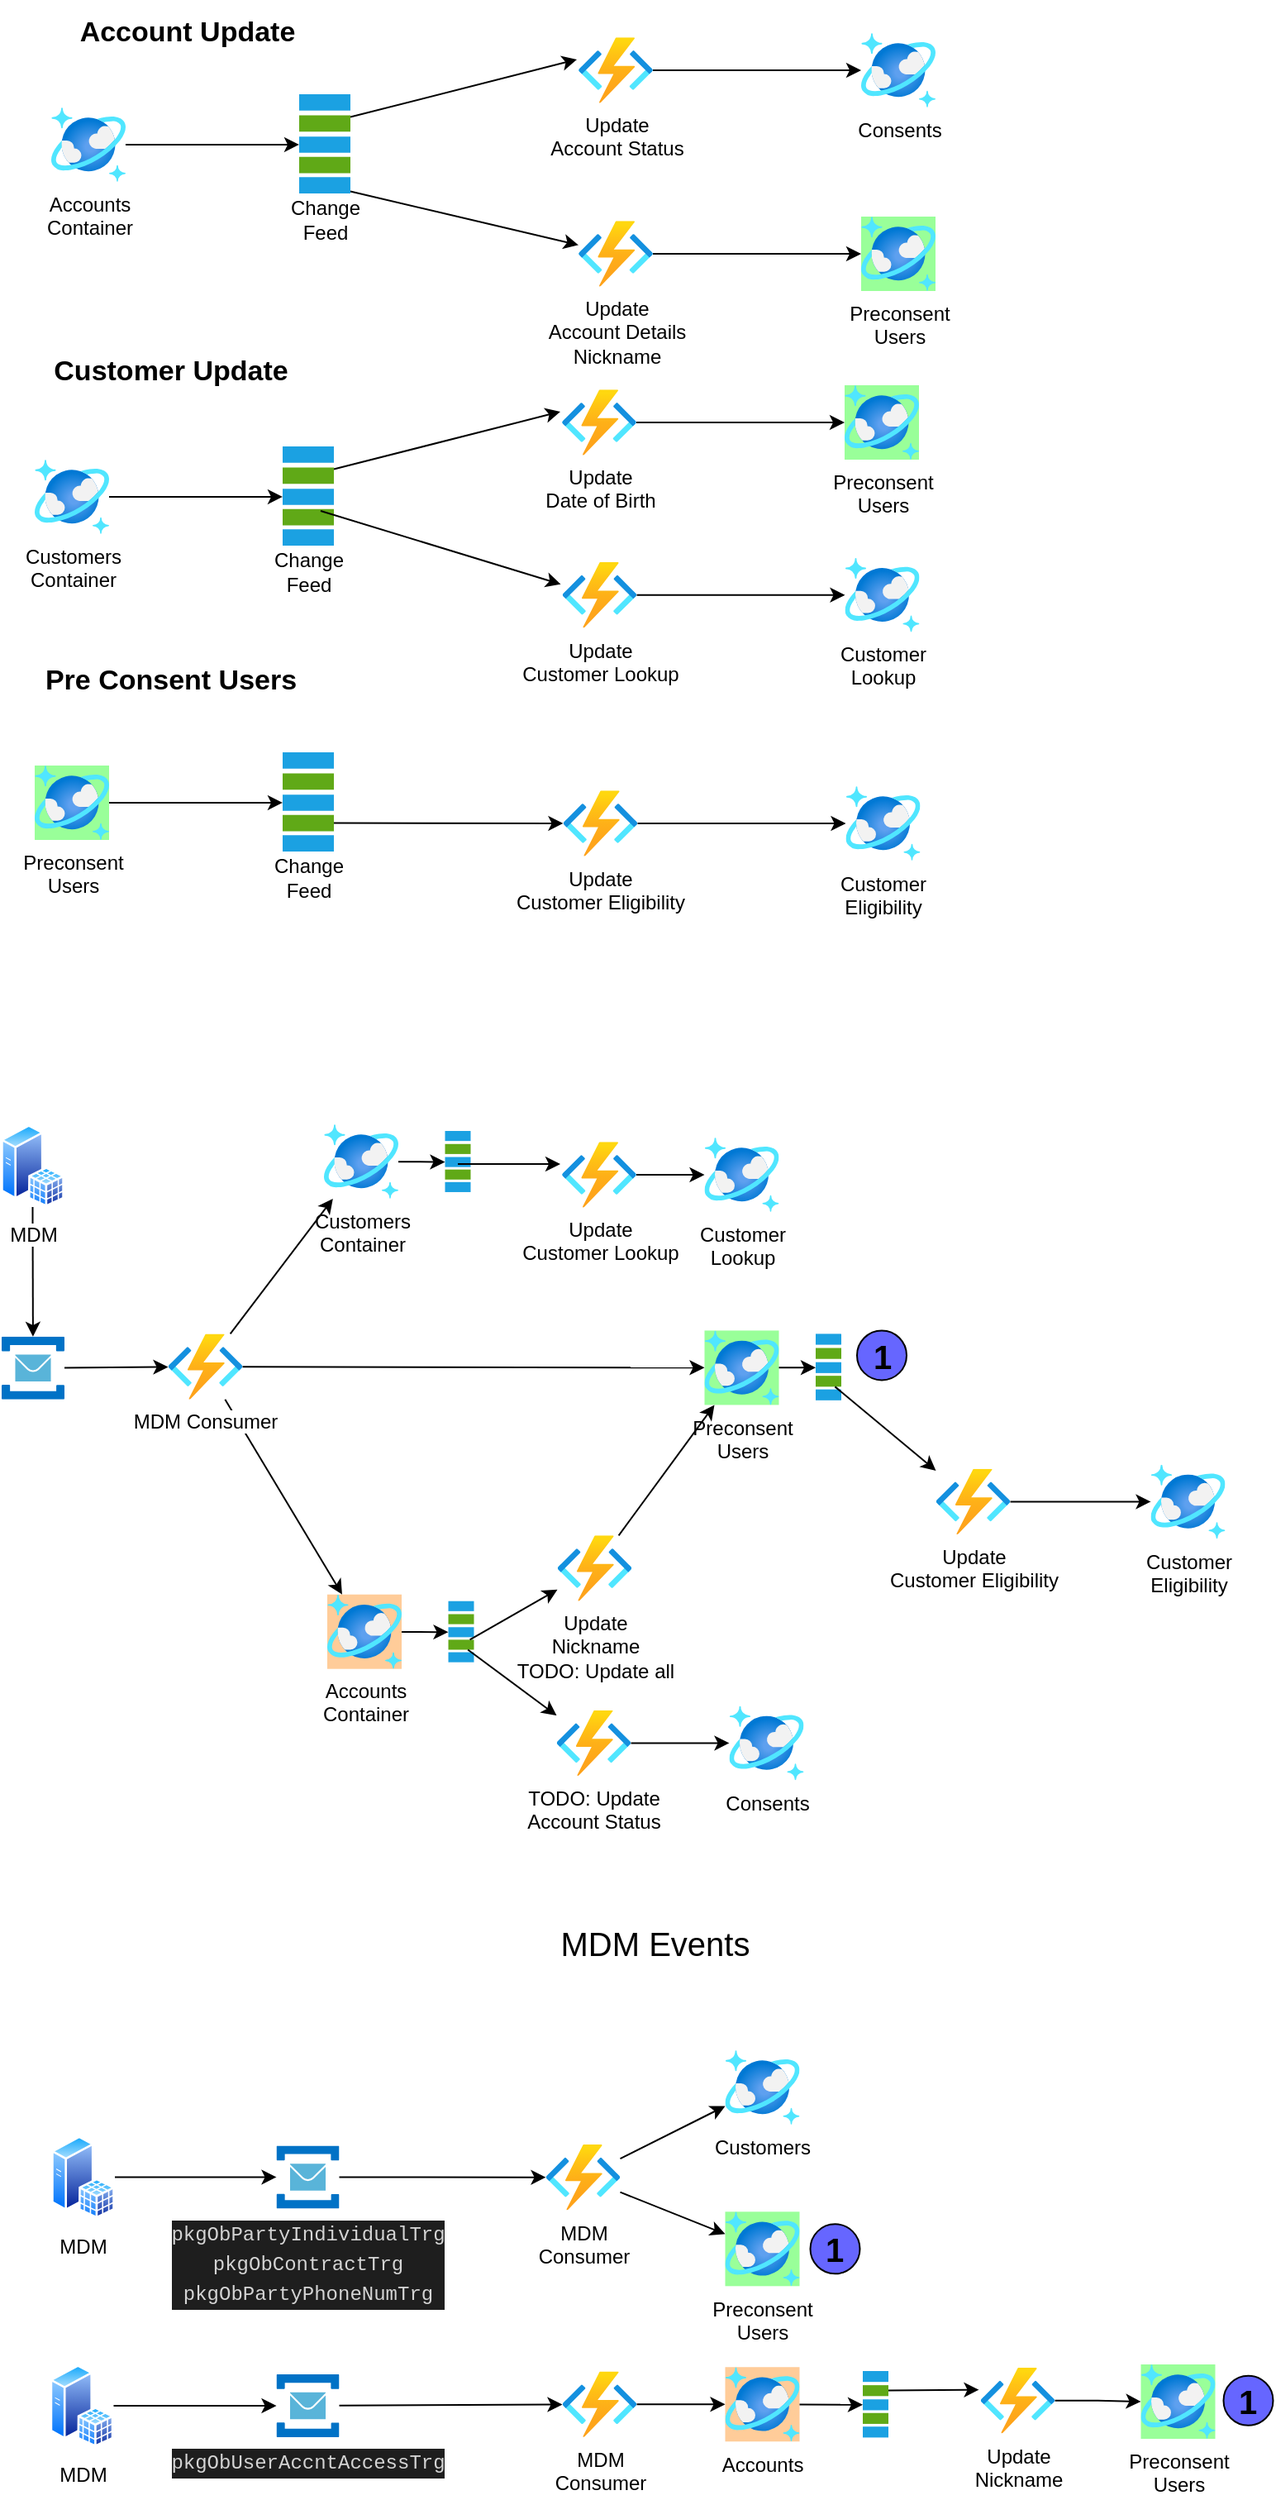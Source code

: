 <mxfile version="14.4.3" type="github">
  <diagram id="gjvZ4gOpl2NELNdTMGmE" name="Page-1">
    <mxGraphModel dx="1410" dy="718" grid="1" gridSize="10" guides="1" tooltips="1" connect="1" arrows="1" fold="1" page="1" pageScale="1" pageWidth="827" pageHeight="1169" math="0" shadow="0">
      <root>
        <mxCell id="0" />
        <mxCell id="1" parent="0" />
        <mxCell id="oMFMiWhIfmU4jBjoLOnd-48" style="edgeStyle=none;rounded=0;orthogonalLoop=1;jettySize=auto;html=1;" parent="1" source="oMFMiWhIfmU4jBjoLOnd-3" target="oMFMiWhIfmU4jBjoLOnd-28" edge="1">
          <mxGeometry relative="1" as="geometry" />
        </mxCell>
        <mxCell id="oMFMiWhIfmU4jBjoLOnd-3" value="Accounts&lt;br&gt;Container" style="aspect=fixed;html=1;points=[];align=center;image;fontSize=12;image=img/lib/azure2/databases/Azure_Cosmos_DB.svg;" parent="1" vertex="1">
          <mxGeometry x="50" y="104.99" width="45" height="45" as="geometry" />
        </mxCell>
        <mxCell id="oMFMiWhIfmU4jBjoLOnd-42" style="rounded=0;orthogonalLoop=1;jettySize=auto;html=1;" parent="1" source="oMFMiWhIfmU4jBjoLOnd-40" target="OoWtU8M--wBZisnhyXfO-1" edge="1">
          <mxGeometry relative="1" as="geometry" />
        </mxCell>
        <mxCell id="oMFMiWhIfmU4jBjoLOnd-40" value="Update&lt;br&gt;Account Details&lt;br&gt;Nickname" style="aspect=fixed;html=1;points=[];align=center;image;fontSize=12;image=img/lib/azure2/compute/Function_Apps.svg;" parent="1" vertex="1">
          <mxGeometry x="369" y="173.64" width="45" height="39.71" as="geometry" />
        </mxCell>
        <mxCell id="oMFMiWhIfmU4jBjoLOnd-41" style="rounded=0;orthogonalLoop=1;jettySize=auto;html=1;" parent="1" source="oMFMiWhIfmU4jBjoLOnd-29" target="oMFMiWhIfmU4jBjoLOnd-40" edge="1">
          <mxGeometry relative="1" as="geometry" />
        </mxCell>
        <mxCell id="OoWtU8M--wBZisnhyXfO-1" value="Preconsent&lt;br&gt;Users" style="aspect=fixed;html=1;points=[];align=center;image;fontSize=12;image=img/lib/azure2/databases/Azure_Cosmos_DB.svg;imageBackground=#99FF99;" parent="1" vertex="1">
          <mxGeometry x="540" y="171.0" width="45" height="45" as="geometry" />
        </mxCell>
        <mxCell id="OoWtU8M--wBZisnhyXfO-7" style="edgeStyle=orthogonalEdgeStyle;rounded=0;orthogonalLoop=1;jettySize=auto;html=1;" parent="1" source="OoWtU8M--wBZisnhyXfO-2" target="OoWtU8M--wBZisnhyXfO-3" edge="1">
          <mxGeometry relative="1" as="geometry" />
        </mxCell>
        <mxCell id="OoWtU8M--wBZisnhyXfO-2" value="Update&lt;br&gt;Account Status" style="aspect=fixed;html=1;points=[];align=center;image;fontSize=12;image=img/lib/azure2/compute/Function_Apps.svg;" parent="1" vertex="1">
          <mxGeometry x="369" y="62.63" width="45" height="39.71" as="geometry" />
        </mxCell>
        <mxCell id="OoWtU8M--wBZisnhyXfO-3" value="Consents" style="aspect=fixed;html=1;points=[];align=center;image;fontSize=12;image=img/lib/azure2/databases/Azure_Cosmos_DB.svg;" parent="1" vertex="1">
          <mxGeometry x="540" y="59.99" width="45" height="45" as="geometry" />
        </mxCell>
        <mxCell id="OoWtU8M--wBZisnhyXfO-6" style="rounded=0;orthogonalLoop=1;jettySize=auto;html=1;entryX=-0.022;entryY=0.336;entryDx=0;entryDy=0;entryPerimeter=0;" parent="1" source="oMFMiWhIfmU4jBjoLOnd-31" target="OoWtU8M--wBZisnhyXfO-2" edge="1">
          <mxGeometry relative="1" as="geometry" />
        </mxCell>
        <mxCell id="OoWtU8M--wBZisnhyXfO-9" value="" style="group" parent="1" vertex="1" connectable="0">
          <mxGeometry x="195.5" y="97" width="40" height="86" as="geometry" />
        </mxCell>
        <mxCell id="oMFMiWhIfmU4jBjoLOnd-32" value="" style="group" parent="OoWtU8M--wBZisnhyXfO-9" vertex="1" connectable="0">
          <mxGeometry x="4.5" width="31" height="60" as="geometry" />
        </mxCell>
        <mxCell id="oMFMiWhIfmU4jBjoLOnd-27" value="" style="verticalLabelPosition=bottom;verticalAlign=top;html=1;shape=mxgraph.basic.rect;fillColor2=none;strokeWidth=1;size=20;indent=5;fillColor=#1ba1e2;fontColor=#ffffff;strokeColor=none;" parent="oMFMiWhIfmU4jBjoLOnd-32" vertex="1">
          <mxGeometry width="31" height="9.836" as="geometry" />
        </mxCell>
        <mxCell id="oMFMiWhIfmU4jBjoLOnd-28" value="" style="verticalLabelPosition=bottom;verticalAlign=top;html=1;shape=mxgraph.basic.rect;fillColor2=none;strokeWidth=1;size=20;indent=5;fillColor=#1ba1e2;fontColor=#ffffff;strokeColor=none;" parent="oMFMiWhIfmU4jBjoLOnd-32" vertex="1">
          <mxGeometry y="25.574" width="31" height="9.836" as="geometry" />
        </mxCell>
        <mxCell id="oMFMiWhIfmU4jBjoLOnd-29" value="" style="verticalLabelPosition=bottom;verticalAlign=top;html=1;shape=mxgraph.basic.rect;fillColor2=none;strokeWidth=1;size=20;indent=5;fillColor=#1ba1e2;fontColor=#ffffff;strokeColor=none;" parent="oMFMiWhIfmU4jBjoLOnd-32" vertex="1">
          <mxGeometry y="50.164" width="31" height="9.836" as="geometry" />
        </mxCell>
        <mxCell id="oMFMiWhIfmU4jBjoLOnd-30" value="" style="verticalLabelPosition=bottom;verticalAlign=top;html=1;shape=mxgraph.basic.rect;fillColor2=none;strokeWidth=1;size=20;indent=5;fillColor=#60a917;fontColor=#ffffff;strokeColor=none;" parent="oMFMiWhIfmU4jBjoLOnd-32" vertex="1">
          <mxGeometry y="37.869" width="31" height="9.836" as="geometry" />
        </mxCell>
        <mxCell id="oMFMiWhIfmU4jBjoLOnd-31" value="" style="verticalLabelPosition=bottom;verticalAlign=top;html=1;shape=mxgraph.basic.rect;fillColor2=none;strokeWidth=1;size=20;indent=5;fillColor=#60a917;fontColor=#ffffff;strokeColor=none;" parent="oMFMiWhIfmU4jBjoLOnd-32" vertex="1">
          <mxGeometry y="12.787" width="31" height="9.836" as="geometry" />
        </mxCell>
        <mxCell id="OoWtU8M--wBZisnhyXfO-8" value="Change&lt;br&gt;Feed" style="text;html=1;strokeColor=none;fillColor=none;align=center;verticalAlign=middle;whiteSpace=wrap;rounded=0;" parent="OoWtU8M--wBZisnhyXfO-9" vertex="1">
          <mxGeometry y="66" width="40" height="20" as="geometry" />
        </mxCell>
        <mxCell id="OoWtU8M--wBZisnhyXfO-10" value="Account Update" style="text;html=1;strokeColor=none;fillColor=none;align=center;verticalAlign=middle;whiteSpace=wrap;rounded=0;fontSize=17;fontStyle=1" parent="1" vertex="1">
          <mxGeometry x="50" y="40" width="165" height="40" as="geometry" />
        </mxCell>
        <mxCell id="OoWtU8M--wBZisnhyXfO-30" style="edgeStyle=none;rounded=0;orthogonalLoop=1;jettySize=auto;html=1;" parent="1" source="OoWtU8M--wBZisnhyXfO-31" target="OoWtU8M--wBZisnhyXfO-43" edge="1">
          <mxGeometry relative="1" as="geometry" />
        </mxCell>
        <mxCell id="OoWtU8M--wBZisnhyXfO-31" value="Customers&lt;br&gt;Container" style="aspect=fixed;html=1;points=[];align=center;image;fontSize=12;image=img/lib/azure2/databases/Azure_Cosmos_DB.svg;" parent="1" vertex="1">
          <mxGeometry x="40" y="317.99" width="45" height="45" as="geometry" />
        </mxCell>
        <mxCell id="OoWtU8M--wBZisnhyXfO-36" style="edgeStyle=orthogonalEdgeStyle;rounded=0;orthogonalLoop=1;jettySize=auto;html=1;" parent="1" source="OoWtU8M--wBZisnhyXfO-37" target="OoWtU8M--wBZisnhyXfO-38" edge="1">
          <mxGeometry relative="1" as="geometry" />
        </mxCell>
        <mxCell id="OoWtU8M--wBZisnhyXfO-37" value="Update&lt;br&gt;Date of Birth" style="aspect=fixed;html=1;points=[];align=center;image;fontSize=12;image=img/lib/azure2/compute/Function_Apps.svg;" parent="1" vertex="1">
          <mxGeometry x="359" y="275.63" width="45" height="39.71" as="geometry" />
        </mxCell>
        <mxCell id="OoWtU8M--wBZisnhyXfO-38" value="Preconsent&lt;br&gt;Users" style="aspect=fixed;html=1;points=[];align=center;image;fontSize=12;image=img/lib/azure2/databases/Azure_Cosmos_DB.svg;imageBackground=#99FF99;" parent="1" vertex="1">
          <mxGeometry x="530" y="272.99" width="45" height="45" as="geometry" />
        </mxCell>
        <mxCell id="OoWtU8M--wBZisnhyXfO-39" style="rounded=0;orthogonalLoop=1;jettySize=auto;html=1;entryX=-0.022;entryY=0.336;entryDx=0;entryDy=0;entryPerimeter=0;" parent="1" source="OoWtU8M--wBZisnhyXfO-46" target="OoWtU8M--wBZisnhyXfO-37" edge="1">
          <mxGeometry relative="1" as="geometry" />
        </mxCell>
        <mxCell id="OoWtU8M--wBZisnhyXfO-40" value="" style="group" parent="1" vertex="1" connectable="0">
          <mxGeometry x="185.5" y="310" width="40" height="86" as="geometry" />
        </mxCell>
        <mxCell id="OoWtU8M--wBZisnhyXfO-41" value="" style="group" parent="OoWtU8M--wBZisnhyXfO-40" vertex="1" connectable="0">
          <mxGeometry x="4.5" width="31" height="60" as="geometry" />
        </mxCell>
        <mxCell id="OoWtU8M--wBZisnhyXfO-42" value="" style="verticalLabelPosition=bottom;verticalAlign=top;html=1;shape=mxgraph.basic.rect;fillColor2=none;strokeWidth=1;size=20;indent=5;fillColor=#1ba1e2;fontColor=#ffffff;strokeColor=none;" parent="OoWtU8M--wBZisnhyXfO-41" vertex="1">
          <mxGeometry width="31" height="9.836" as="geometry" />
        </mxCell>
        <mxCell id="OoWtU8M--wBZisnhyXfO-43" value="" style="verticalLabelPosition=bottom;verticalAlign=top;html=1;shape=mxgraph.basic.rect;fillColor2=none;strokeWidth=1;size=20;indent=5;fillColor=#1ba1e2;fontColor=#ffffff;strokeColor=none;" parent="OoWtU8M--wBZisnhyXfO-41" vertex="1">
          <mxGeometry y="25.574" width="31" height="9.836" as="geometry" />
        </mxCell>
        <mxCell id="OoWtU8M--wBZisnhyXfO-44" value="" style="verticalLabelPosition=bottom;verticalAlign=top;html=1;shape=mxgraph.basic.rect;fillColor2=none;strokeWidth=1;size=20;indent=5;fillColor=#1ba1e2;fontColor=#ffffff;strokeColor=none;" parent="OoWtU8M--wBZisnhyXfO-41" vertex="1">
          <mxGeometry y="50.164" width="31" height="9.836" as="geometry" />
        </mxCell>
        <mxCell id="OoWtU8M--wBZisnhyXfO-45" value="" style="verticalLabelPosition=bottom;verticalAlign=top;html=1;shape=mxgraph.basic.rect;fillColor2=none;strokeWidth=1;size=20;indent=5;fillColor=#60a917;fontColor=#ffffff;strokeColor=none;" parent="OoWtU8M--wBZisnhyXfO-41" vertex="1">
          <mxGeometry y="37.869" width="31" height="9.836" as="geometry" />
        </mxCell>
        <mxCell id="OoWtU8M--wBZisnhyXfO-46" value="" style="verticalLabelPosition=bottom;verticalAlign=top;html=1;shape=mxgraph.basic.rect;fillColor2=none;strokeWidth=1;size=20;indent=5;fillColor=#60a917;fontColor=#ffffff;strokeColor=none;" parent="OoWtU8M--wBZisnhyXfO-41" vertex="1">
          <mxGeometry y="12.787" width="31" height="9.836" as="geometry" />
        </mxCell>
        <mxCell id="OoWtU8M--wBZisnhyXfO-47" value="Change&lt;br&gt;Feed" style="text;html=1;strokeColor=none;fillColor=none;align=center;verticalAlign=middle;whiteSpace=wrap;rounded=0;" parent="OoWtU8M--wBZisnhyXfO-40" vertex="1">
          <mxGeometry y="66" width="40" height="20" as="geometry" />
        </mxCell>
        <mxCell id="OoWtU8M--wBZisnhyXfO-48" value="Customer Update" style="text;html=1;strokeColor=none;fillColor=none;align=center;verticalAlign=middle;whiteSpace=wrap;rounded=0;fontSize=17;fontStyle=1" parent="1" vertex="1">
          <mxGeometry x="40" y="245" width="165" height="40" as="geometry" />
        </mxCell>
        <mxCell id="OoWtU8M--wBZisnhyXfO-50" style="edgeStyle=none;rounded=0;orthogonalLoop=1;jettySize=auto;html=1;" parent="1" source="OoWtU8M--wBZisnhyXfO-51" target="OoWtU8M--wBZisnhyXfO-59" edge="1">
          <mxGeometry relative="1" as="geometry" />
        </mxCell>
        <mxCell id="OoWtU8M--wBZisnhyXfO-51" value="Preconsent&lt;br&gt;Users" style="aspect=fixed;html=1;points=[];align=center;image;fontSize=12;image=img/lib/azure2/databases/Azure_Cosmos_DB.svg;imageBackground=#99FF99;" parent="1" vertex="1">
          <mxGeometry x="40" y="502.99" width="45" height="45" as="geometry" />
        </mxCell>
        <mxCell id="OoWtU8M--wBZisnhyXfO-52" style="edgeStyle=orthogonalEdgeStyle;rounded=0;orthogonalLoop=1;jettySize=auto;html=1;" parent="1" source="OoWtU8M--wBZisnhyXfO-53" target="OoWtU8M--wBZisnhyXfO-54" edge="1">
          <mxGeometry relative="1" as="geometry" />
        </mxCell>
        <mxCell id="OoWtU8M--wBZisnhyXfO-53" value="Update&lt;br&gt;Customer Lookup" style="aspect=fixed;html=1;points=[];align=center;image;fontSize=12;image=img/lib/azure2/compute/Function_Apps.svg;" parent="1" vertex="1">
          <mxGeometry x="359.25" y="380" width="45" height="39.71" as="geometry" />
        </mxCell>
        <mxCell id="OoWtU8M--wBZisnhyXfO-54" value="Customer&lt;br&gt;Lookup" style="aspect=fixed;html=1;points=[];align=center;image;fontSize=12;image=img/lib/azure2/databases/Azure_Cosmos_DB.svg;" parent="1" vertex="1">
          <mxGeometry x="530.25" y="377.36" width="45" height="45" as="geometry" />
        </mxCell>
        <mxCell id="OoWtU8M--wBZisnhyXfO-55" style="rounded=0;orthogonalLoop=1;jettySize=auto;html=1;entryX=-0.022;entryY=0.336;entryDx=0;entryDy=0;entryPerimeter=0;exitX=0.742;exitY=0.115;exitDx=0;exitDy=0;exitPerimeter=0;" parent="1" source="OoWtU8M--wBZisnhyXfO-45" target="OoWtU8M--wBZisnhyXfO-53" edge="1">
          <mxGeometry relative="1" as="geometry" />
        </mxCell>
        <mxCell id="OoWtU8M--wBZisnhyXfO-56" value="" style="group" parent="1" vertex="1" connectable="0">
          <mxGeometry x="185.5" y="495" width="40" height="86" as="geometry" />
        </mxCell>
        <mxCell id="OoWtU8M--wBZisnhyXfO-57" value="" style="group" parent="OoWtU8M--wBZisnhyXfO-56" vertex="1" connectable="0">
          <mxGeometry x="4.5" width="31" height="60" as="geometry" />
        </mxCell>
        <mxCell id="OoWtU8M--wBZisnhyXfO-58" value="" style="verticalLabelPosition=bottom;verticalAlign=top;html=1;shape=mxgraph.basic.rect;fillColor2=none;strokeWidth=1;size=20;indent=5;fillColor=#1ba1e2;fontColor=#ffffff;strokeColor=none;" parent="OoWtU8M--wBZisnhyXfO-57" vertex="1">
          <mxGeometry width="31" height="9.836" as="geometry" />
        </mxCell>
        <mxCell id="OoWtU8M--wBZisnhyXfO-59" value="" style="verticalLabelPosition=bottom;verticalAlign=top;html=1;shape=mxgraph.basic.rect;fillColor2=none;strokeWidth=1;size=20;indent=5;fillColor=#1ba1e2;fontColor=#ffffff;strokeColor=none;" parent="OoWtU8M--wBZisnhyXfO-57" vertex="1">
          <mxGeometry y="25.574" width="31" height="9.836" as="geometry" />
        </mxCell>
        <mxCell id="OoWtU8M--wBZisnhyXfO-60" value="" style="verticalLabelPosition=bottom;verticalAlign=top;html=1;shape=mxgraph.basic.rect;fillColor2=none;strokeWidth=1;size=20;indent=5;fillColor=#1ba1e2;fontColor=#ffffff;strokeColor=none;" parent="OoWtU8M--wBZisnhyXfO-57" vertex="1">
          <mxGeometry y="50.164" width="31" height="9.836" as="geometry" />
        </mxCell>
        <mxCell id="OoWtU8M--wBZisnhyXfO-61" value="" style="verticalLabelPosition=bottom;verticalAlign=top;html=1;shape=mxgraph.basic.rect;fillColor2=none;strokeWidth=1;size=20;indent=5;fillColor=#60a917;fontColor=#ffffff;strokeColor=none;" parent="OoWtU8M--wBZisnhyXfO-57" vertex="1">
          <mxGeometry y="37.869" width="31" height="9.836" as="geometry" />
        </mxCell>
        <mxCell id="OoWtU8M--wBZisnhyXfO-62" value="" style="verticalLabelPosition=bottom;verticalAlign=top;html=1;shape=mxgraph.basic.rect;fillColor2=none;strokeWidth=1;size=20;indent=5;fillColor=#60a917;fontColor=#ffffff;strokeColor=none;" parent="OoWtU8M--wBZisnhyXfO-57" vertex="1">
          <mxGeometry y="12.787" width="31" height="9.836" as="geometry" />
        </mxCell>
        <mxCell id="OoWtU8M--wBZisnhyXfO-63" value="Change&lt;br&gt;Feed" style="text;html=1;strokeColor=none;fillColor=none;align=center;verticalAlign=middle;whiteSpace=wrap;rounded=0;" parent="OoWtU8M--wBZisnhyXfO-56" vertex="1">
          <mxGeometry y="66" width="40" height="20" as="geometry" />
        </mxCell>
        <mxCell id="OoWtU8M--wBZisnhyXfO-64" value="Pre Consent Users" style="text;html=1;strokeColor=none;fillColor=none;align=center;verticalAlign=middle;whiteSpace=wrap;rounded=0;fontSize=17;fontStyle=1" parent="1" vertex="1">
          <mxGeometry x="40" y="432" width="165" height="40" as="geometry" />
        </mxCell>
        <mxCell id="P0eFKt6O6_u8Fyc4BtCG-4" style="edgeStyle=none;rounded=0;orthogonalLoop=1;jettySize=auto;html=1;startArrow=none;startFill=0;" parent="1" source="P0eFKt6O6_u8Fyc4BtCG-1" target="P0eFKt6O6_u8Fyc4BtCG-2" edge="1">
          <mxGeometry relative="1" as="geometry" />
        </mxCell>
        <mxCell id="P0eFKt6O6_u8Fyc4BtCG-1" value="Update&lt;br&gt;Customer Eligibility" style="aspect=fixed;html=1;points=[];align=center;image;fontSize=12;image=img/lib/azure2/compute/Function_Apps.svg;" parent="1" vertex="1">
          <mxGeometry x="359.75" y="518.14" width="45" height="39.71" as="geometry" />
        </mxCell>
        <mxCell id="P0eFKt6O6_u8Fyc4BtCG-2" value="Customer&lt;br&gt;Eligibility" style="aspect=fixed;html=1;points=[];align=center;image;fontSize=12;image=img/lib/azure2/databases/Azure_Cosmos_DB.svg;" parent="1" vertex="1">
          <mxGeometry x="530.75" y="515.5" width="45" height="45" as="geometry" />
        </mxCell>
        <mxCell id="P0eFKt6O6_u8Fyc4BtCG-3" style="rounded=0;orthogonalLoop=1;jettySize=auto;html=1;startArrow=none;startFill=0;" parent="1" source="OoWtU8M--wBZisnhyXfO-61" target="P0eFKt6O6_u8Fyc4BtCG-1" edge="1">
          <mxGeometry relative="1" as="geometry" />
        </mxCell>
        <mxCell id="ilwAuIT0HePhSRycfTEz-1" style="edgeStyle=none;rounded=0;orthogonalLoop=1;jettySize=auto;html=1;" parent="1" source="ilwAuIT0HePhSRycfTEz-2" target="ilwAuIT0HePhSRycfTEz-10" edge="1">
          <mxGeometry relative="1" as="geometry" />
        </mxCell>
        <mxCell id="ilwAuIT0HePhSRycfTEz-2" value="Customers&lt;br&gt;Container" style="aspect=fixed;html=1;points=[];align=center;image;fontSize=12;image=img/lib/azure2/databases/Azure_Cosmos_DB.svg;" parent="1" vertex="1">
          <mxGeometry x="215" y="720" width="45" height="45" as="geometry" />
        </mxCell>
        <mxCell id="ilwAuIT0HePhSRycfTEz-5" value="Preconsent&lt;br&gt;Users" style="aspect=fixed;html=1;points=[];align=center;image;fontSize=12;image=img/lib/azure2/databases/Azure_Cosmos_DB.svg;imageBackground=#99FF99;" parent="1" vertex="1">
          <mxGeometry x="445.25" y="844.71" width="45" height="45" as="geometry" />
        </mxCell>
        <mxCell id="ilwAuIT0HePhSRycfTEz-7" value="" style="group" parent="1" vertex="1" connectable="0">
          <mxGeometry x="286" y="724.01" width="20" height="52.99" as="geometry" />
        </mxCell>
        <mxCell id="ilwAuIT0HePhSRycfTEz-8" value="" style="group" parent="ilwAuIT0HePhSRycfTEz-7" vertex="1" connectable="0">
          <mxGeometry x="2.25" width="15.5" height="36.97" as="geometry" />
        </mxCell>
        <mxCell id="ilwAuIT0HePhSRycfTEz-9" value="" style="verticalLabelPosition=bottom;verticalAlign=top;html=1;shape=mxgraph.basic.rect;fillColor2=none;strokeWidth=1;size=20;indent=5;fillColor=#1ba1e2;fontColor=#ffffff;strokeColor=none;" parent="ilwAuIT0HePhSRycfTEz-8" vertex="1">
          <mxGeometry width="15.5" height="6.061" as="geometry" />
        </mxCell>
        <mxCell id="ilwAuIT0HePhSRycfTEz-10" value="" style="verticalLabelPosition=bottom;verticalAlign=top;html=1;shape=mxgraph.basic.rect;fillColor2=none;strokeWidth=1;size=20;indent=5;fillColor=#1ba1e2;fontColor=#ffffff;strokeColor=none;" parent="ilwAuIT0HePhSRycfTEz-8" vertex="1">
          <mxGeometry y="15.758" width="15.5" height="6.061" as="geometry" />
        </mxCell>
        <mxCell id="ilwAuIT0HePhSRycfTEz-11" value="" style="verticalLabelPosition=bottom;verticalAlign=top;html=1;shape=mxgraph.basic.rect;fillColor2=none;strokeWidth=1;size=20;indent=5;fillColor=#1ba1e2;fontColor=#ffffff;strokeColor=none;" parent="ilwAuIT0HePhSRycfTEz-8" vertex="1">
          <mxGeometry y="30.909" width="15.5" height="6.061" as="geometry" />
        </mxCell>
        <mxCell id="ilwAuIT0HePhSRycfTEz-12" value="" style="verticalLabelPosition=bottom;verticalAlign=top;html=1;shape=mxgraph.basic.rect;fillColor2=none;strokeWidth=1;size=20;indent=5;fillColor=#60a917;fontColor=#ffffff;strokeColor=none;" parent="ilwAuIT0HePhSRycfTEz-8" vertex="1">
          <mxGeometry y="23.333" width="15.5" height="6.061" as="geometry" />
        </mxCell>
        <mxCell id="ilwAuIT0HePhSRycfTEz-13" value="" style="verticalLabelPosition=bottom;verticalAlign=top;html=1;shape=mxgraph.basic.rect;fillColor2=none;strokeWidth=1;size=20;indent=5;fillColor=#60a917;fontColor=#ffffff;strokeColor=none;" parent="ilwAuIT0HePhSRycfTEz-8" vertex="1">
          <mxGeometry y="7.879" width="15.5" height="6.061" as="geometry" />
        </mxCell>
        <mxCell id="ilwAuIT0HePhSRycfTEz-15" style="edgeStyle=none;rounded=0;orthogonalLoop=1;jettySize=auto;html=1;" parent="1" source="ilwAuIT0HePhSRycfTEz-5" target="ilwAuIT0HePhSRycfTEz-24" edge="1">
          <mxGeometry relative="1" as="geometry">
            <mxPoint x="560.25" y="865.85" as="sourcePoint" />
          </mxGeometry>
        </mxCell>
        <mxCell id="ilwAuIT0HePhSRycfTEz-17" style="edgeStyle=orthogonalEdgeStyle;rounded=0;orthogonalLoop=1;jettySize=auto;html=1;" parent="1" source="ilwAuIT0HePhSRycfTEz-18" target="ilwAuIT0HePhSRycfTEz-19" edge="1">
          <mxGeometry relative="1" as="geometry" />
        </mxCell>
        <mxCell id="ilwAuIT0HePhSRycfTEz-18" value="Update&lt;br&gt;Customer Lookup" style="aspect=fixed;html=1;points=[];align=center;image;fontSize=12;image=img/lib/azure2/compute/Function_Apps.svg;" parent="1" vertex="1">
          <mxGeometry x="359" y="730.65" width="45" height="39.71" as="geometry" />
        </mxCell>
        <mxCell id="ilwAuIT0HePhSRycfTEz-19" value="Customer&lt;br&gt;Lookup" style="aspect=fixed;html=1;points=[];align=center;image;fontSize=12;image=img/lib/azure2/databases/Azure_Cosmos_DB.svg;" parent="1" vertex="1">
          <mxGeometry x="445.25" y="728" width="45" height="45" as="geometry" />
        </mxCell>
        <mxCell id="ilwAuIT0HePhSRycfTEz-20" style="rounded=0;orthogonalLoop=1;jettySize=auto;html=1;entryX=-0.022;entryY=0.336;entryDx=0;entryDy=0;entryPerimeter=0;" parent="1" target="ilwAuIT0HePhSRycfTEz-18" edge="1">
          <mxGeometry relative="1" as="geometry">
            <mxPoint x="296" y="744" as="sourcePoint" />
          </mxGeometry>
        </mxCell>
        <mxCell id="ilwAuIT0HePhSRycfTEz-21" value="" style="group" parent="1" vertex="1" connectable="0">
          <mxGeometry x="510.25" y="846.7" width="20" height="57.65" as="geometry" />
        </mxCell>
        <mxCell id="ilwAuIT0HePhSRycfTEz-22" value="" style="group" parent="ilwAuIT0HePhSRycfTEz-21" vertex="1" connectable="0">
          <mxGeometry x="2.25" width="15.5" height="40.221" as="geometry" />
        </mxCell>
        <mxCell id="ilwAuIT0HePhSRycfTEz-23" value="" style="verticalLabelPosition=bottom;verticalAlign=top;html=1;shape=mxgraph.basic.rect;fillColor2=none;strokeWidth=1;size=20;indent=5;fillColor=#1ba1e2;fontColor=#ffffff;strokeColor=none;" parent="ilwAuIT0HePhSRycfTEz-22" vertex="1">
          <mxGeometry width="15.5" height="6.594" as="geometry" />
        </mxCell>
        <mxCell id="ilwAuIT0HePhSRycfTEz-24" value="" style="verticalLabelPosition=bottom;verticalAlign=top;html=1;shape=mxgraph.basic.rect;fillColor2=none;strokeWidth=1;size=20;indent=5;fillColor=#1ba1e2;fontColor=#ffffff;strokeColor=none;" parent="ilwAuIT0HePhSRycfTEz-22" vertex="1">
          <mxGeometry y="17.143" width="15.5" height="6.594" as="geometry" />
        </mxCell>
        <mxCell id="ilwAuIT0HePhSRycfTEz-25" value="" style="verticalLabelPosition=bottom;verticalAlign=top;html=1;shape=mxgraph.basic.rect;fillColor2=none;strokeWidth=1;size=20;indent=5;fillColor=#1ba1e2;fontColor=#ffffff;strokeColor=none;" parent="ilwAuIT0HePhSRycfTEz-22" vertex="1">
          <mxGeometry y="33.627" width="15.5" height="6.594" as="geometry" />
        </mxCell>
        <mxCell id="ilwAuIT0HePhSRycfTEz-26" value="" style="verticalLabelPosition=bottom;verticalAlign=top;html=1;shape=mxgraph.basic.rect;fillColor2=none;strokeWidth=1;size=20;indent=5;fillColor=#60a917;fontColor=#ffffff;strokeColor=none;" parent="ilwAuIT0HePhSRycfTEz-22" vertex="1">
          <mxGeometry y="25.385" width="15.5" height="6.594" as="geometry" />
        </mxCell>
        <mxCell id="ilwAuIT0HePhSRycfTEz-27" value="" style="verticalLabelPosition=bottom;verticalAlign=top;html=1;shape=mxgraph.basic.rect;fillColor2=none;strokeWidth=1;size=20;indent=5;fillColor=#60a917;fontColor=#ffffff;strokeColor=none;" parent="ilwAuIT0HePhSRycfTEz-22" vertex="1">
          <mxGeometry y="8.572" width="15.5" height="6.594" as="geometry" />
        </mxCell>
        <mxCell id="ilwAuIT0HePhSRycfTEz-29" style="edgeStyle=none;rounded=0;orthogonalLoop=1;jettySize=auto;html=1;startArrow=none;startFill=0;" parent="1" source="ilwAuIT0HePhSRycfTEz-30" target="ilwAuIT0HePhSRycfTEz-31" edge="1">
          <mxGeometry relative="1" as="geometry" />
        </mxCell>
        <mxCell id="ilwAuIT0HePhSRycfTEz-30" value="Update&lt;br&gt;Customer Eligibility" style="aspect=fixed;html=1;points=[];align=center;image;fontSize=12;image=img/lib/azure2/compute/Function_Apps.svg;" parent="1" vertex="1">
          <mxGeometry x="585.25" y="928.35" width="45" height="39.71" as="geometry" />
        </mxCell>
        <mxCell id="ilwAuIT0HePhSRycfTEz-31" value="Customer&lt;br&gt;Eligibility" style="aspect=fixed;html=1;points=[];align=center;image;fontSize=12;image=img/lib/azure2/databases/Azure_Cosmos_DB.svg;" parent="1" vertex="1">
          <mxGeometry x="715.25" y="925.71" width="45" height="45" as="geometry" />
        </mxCell>
        <mxCell id="ilwAuIT0HePhSRycfTEz-32" style="rounded=0;orthogonalLoop=1;jettySize=auto;html=1;startArrow=none;startFill=0;" parent="1" source="ilwAuIT0HePhSRycfTEz-26" target="ilwAuIT0HePhSRycfTEz-30" edge="1">
          <mxGeometry relative="1" as="geometry" />
        </mxCell>
        <mxCell id="ilwAuIT0HePhSRycfTEz-33" style="edgeStyle=none;rounded=0;orthogonalLoop=1;jettySize=auto;html=1;" parent="1" source="ilwAuIT0HePhSRycfTEz-34" target="ilwAuIT0HePhSRycfTEz-38" edge="1">
          <mxGeometry relative="1" as="geometry" />
        </mxCell>
        <mxCell id="ilwAuIT0HePhSRycfTEz-34" value="Accounts&lt;br&gt;Container" style="aspect=fixed;html=1;points=[];align=center;image;fontSize=12;image=img/lib/azure2/databases/Azure_Cosmos_DB.svg;imageBackground=#FFCC99;" parent="1" vertex="1">
          <mxGeometry x="217" y="1004.35" width="45" height="45" as="geometry" />
        </mxCell>
        <mxCell id="ilwAuIT0HePhSRycfTEz-35" value="" style="group" parent="1" vertex="1" connectable="0">
          <mxGeometry x="288" y="1008.36" width="20" height="52.99" as="geometry" />
        </mxCell>
        <mxCell id="ilwAuIT0HePhSRycfTEz-36" value="" style="group" parent="ilwAuIT0HePhSRycfTEz-35" vertex="1" connectable="0">
          <mxGeometry x="2.25" width="15.5" height="36.97" as="geometry" />
        </mxCell>
        <mxCell id="ilwAuIT0HePhSRycfTEz-37" value="" style="verticalLabelPosition=bottom;verticalAlign=top;html=1;shape=mxgraph.basic.rect;fillColor2=none;strokeWidth=1;size=20;indent=5;fillColor=#1ba1e2;fontColor=#ffffff;strokeColor=none;" parent="ilwAuIT0HePhSRycfTEz-36" vertex="1">
          <mxGeometry width="15.5" height="6.061" as="geometry" />
        </mxCell>
        <mxCell id="ilwAuIT0HePhSRycfTEz-38" value="" style="verticalLabelPosition=bottom;verticalAlign=top;html=1;shape=mxgraph.basic.rect;fillColor2=none;strokeWidth=1;size=20;indent=5;fillColor=#1ba1e2;fontColor=#ffffff;strokeColor=none;" parent="ilwAuIT0HePhSRycfTEz-36" vertex="1">
          <mxGeometry y="15.758" width="15.5" height="6.061" as="geometry" />
        </mxCell>
        <mxCell id="ilwAuIT0HePhSRycfTEz-39" value="" style="verticalLabelPosition=bottom;verticalAlign=top;html=1;shape=mxgraph.basic.rect;fillColor2=none;strokeWidth=1;size=20;indent=5;fillColor=#1ba1e2;fontColor=#ffffff;strokeColor=none;" parent="ilwAuIT0HePhSRycfTEz-36" vertex="1">
          <mxGeometry y="30.909" width="15.5" height="6.061" as="geometry" />
        </mxCell>
        <mxCell id="ilwAuIT0HePhSRycfTEz-40" value="" style="verticalLabelPosition=bottom;verticalAlign=top;html=1;shape=mxgraph.basic.rect;fillColor2=none;strokeWidth=1;size=20;indent=5;fillColor=#60a917;fontColor=#ffffff;strokeColor=none;" parent="ilwAuIT0HePhSRycfTEz-36" vertex="1">
          <mxGeometry y="23.333" width="15.5" height="6.061" as="geometry" />
        </mxCell>
        <mxCell id="ilwAuIT0HePhSRycfTEz-41" value="" style="verticalLabelPosition=bottom;verticalAlign=top;html=1;shape=mxgraph.basic.rect;fillColor2=none;strokeWidth=1;size=20;indent=5;fillColor=#60a917;fontColor=#ffffff;strokeColor=none;" parent="ilwAuIT0HePhSRycfTEz-36" vertex="1">
          <mxGeometry y="7.879" width="15.5" height="6.061" as="geometry" />
        </mxCell>
        <mxCell id="ilwAuIT0HePhSRycfTEz-42" style="rounded=0;orthogonalLoop=1;jettySize=auto;html=1;" parent="1" source="ilwAuIT0HePhSRycfTEz-43" target="ilwAuIT0HePhSRycfTEz-5" edge="1">
          <mxGeometry relative="1" as="geometry">
            <mxPoint x="471.75" y="1151.859" as="targetPoint" />
          </mxGeometry>
        </mxCell>
        <mxCell id="ilwAuIT0HePhSRycfTEz-43" value="Update&lt;br&gt;Nickname&lt;br&gt;TODO: Update all" style="aspect=fixed;html=1;points=[];align=center;image;fontSize=12;image=img/lib/azure2/compute/Function_Apps.svg;" parent="1" vertex="1">
          <mxGeometry x="356.25" y="968.65" width="45" height="39.71" as="geometry" />
        </mxCell>
        <mxCell id="ilwAuIT0HePhSRycfTEz-45" style="edgeStyle=orthogonalEdgeStyle;rounded=0;orthogonalLoop=1;jettySize=auto;html=1;" parent="1" source="ilwAuIT0HePhSRycfTEz-46" target="ilwAuIT0HePhSRycfTEz-47" edge="1">
          <mxGeometry relative="1" as="geometry" />
        </mxCell>
        <mxCell id="ilwAuIT0HePhSRycfTEz-46" value="TODO: Update&lt;br&gt;Account Status" style="aspect=fixed;html=1;points=[];align=center;image;fontSize=12;image=img/lib/azure2/compute/Function_Apps.svg;" parent="1" vertex="1">
          <mxGeometry x="355.75" y="1074.35" width="45" height="39.71" as="geometry" />
        </mxCell>
        <mxCell id="ilwAuIT0HePhSRycfTEz-47" value="Consents" style="aspect=fixed;html=1;points=[];align=center;image;fontSize=12;image=img/lib/azure2/databases/Azure_Cosmos_DB.svg;" parent="1" vertex="1">
          <mxGeometry x="460.25" y="1071.71" width="45" height="45" as="geometry" />
        </mxCell>
        <mxCell id="ilwAuIT0HePhSRycfTEz-49" style="rounded=0;orthogonalLoop=1;jettySize=auto;html=1;" parent="1" source="ilwAuIT0HePhSRycfTEz-40" target="ilwAuIT0HePhSRycfTEz-46" edge="1">
          <mxGeometry relative="1" as="geometry" />
        </mxCell>
        <mxCell id="ilwAuIT0HePhSRycfTEz-50" style="rounded=0;orthogonalLoop=1;jettySize=auto;html=1;" parent="1" source="ilwAuIT0HePhSRycfTEz-40" target="ilwAuIT0HePhSRycfTEz-43" edge="1">
          <mxGeometry relative="1" as="geometry" />
        </mxCell>
        <mxCell id="ilwAuIT0HePhSRycfTEz-55" style="edgeStyle=none;rounded=0;orthogonalLoop=1;jettySize=auto;html=1;" parent="1" source="ilwAuIT0HePhSRycfTEz-52" target="ilwAuIT0HePhSRycfTEz-54" edge="1">
          <mxGeometry relative="1" as="geometry" />
        </mxCell>
        <mxCell id="ilwAuIT0HePhSRycfTEz-52" value="MDM" style="aspect=fixed;perimeter=ellipsePerimeter;html=1;align=center;shadow=0;dashed=0;spacingTop=3;image;image=img/lib/active_directory/sql_server.svg;" parent="1" vertex="1">
          <mxGeometry x="19.49" y="720" width="38.5" height="50" as="geometry" />
        </mxCell>
        <mxCell id="ilwAuIT0HePhSRycfTEz-57" style="edgeStyle=none;rounded=0;orthogonalLoop=1;jettySize=auto;html=1;" parent="1" source="ilwAuIT0HePhSRycfTEz-54" target="ilwAuIT0HePhSRycfTEz-56" edge="1">
          <mxGeometry relative="1" as="geometry" />
        </mxCell>
        <mxCell id="6L1NpxQUQZA7t35eqBWQ-2" style="rounded=0;orthogonalLoop=1;jettySize=auto;html=1;" edge="1" parent="1" source="ilwAuIT0HePhSRycfTEz-56" target="ilwAuIT0HePhSRycfTEz-5">
          <mxGeometry relative="1" as="geometry" />
        </mxCell>
        <mxCell id="ilwAuIT0HePhSRycfTEz-54" value="" style="aspect=fixed;html=1;points=[];align=center;image;fontSize=12;image=img/lib/mscae/Service_Bus.svg;" parent="1" vertex="1">
          <mxGeometry x="20.0" y="848.42" width="37.99" height="37.99" as="geometry" />
        </mxCell>
        <mxCell id="ilwAuIT0HePhSRycfTEz-58" style="edgeStyle=none;rounded=0;orthogonalLoop=1;jettySize=auto;html=1;" parent="1" source="ilwAuIT0HePhSRycfTEz-56" target="ilwAuIT0HePhSRycfTEz-2" edge="1">
          <mxGeometry relative="1" as="geometry" />
        </mxCell>
        <mxCell id="ilwAuIT0HePhSRycfTEz-59" style="edgeStyle=none;rounded=0;orthogonalLoop=1;jettySize=auto;html=1;" parent="1" source="ilwAuIT0HePhSRycfTEz-56" target="ilwAuIT0HePhSRycfTEz-34" edge="1">
          <mxGeometry relative="1" as="geometry" />
        </mxCell>
        <mxCell id="ilwAuIT0HePhSRycfTEz-56" value="MDM Consumer" style="aspect=fixed;html=1;points=[];align=center;image;fontSize=12;image=img/lib/azure2/compute/Function_Apps.svg;" parent="1" vertex="1">
          <mxGeometry x="120.76" y="846.7" width="45" height="39.71" as="geometry" />
        </mxCell>
        <mxCell id="6L1NpxQUQZA7t35eqBWQ-4" value="Customers" style="aspect=fixed;html=1;points=[];align=center;image;fontSize=12;image=img/lib/azure2/databases/Azure_Cosmos_DB.svg;" vertex="1" parent="1">
          <mxGeometry x="457.75" y="1280.0" width="45" height="45" as="geometry" />
        </mxCell>
        <mxCell id="6L1NpxQUQZA7t35eqBWQ-7" value="Preconsent&lt;br&gt;Users" style="aspect=fixed;html=1;points=[];align=center;image;fontSize=12;image=img/lib/azure2/databases/Azure_Cosmos_DB.svg;imageBackground=#99FF99;" vertex="1" parent="1">
          <mxGeometry x="457.75" y="1377.65" width="45" height="45" as="geometry" />
        </mxCell>
        <mxCell id="6L1NpxQUQZA7t35eqBWQ-43" style="edgeStyle=none;rounded=0;orthogonalLoop=1;jettySize=auto;html=1;" edge="1" parent="1" source="6L1NpxQUQZA7t35eqBWQ-44" target="6L1NpxQUQZA7t35eqBWQ-47">
          <mxGeometry relative="1" as="geometry" />
        </mxCell>
        <mxCell id="6L1NpxQUQZA7t35eqBWQ-44" value="MDM" style="aspect=fixed;perimeter=ellipsePerimeter;html=1;align=center;shadow=0;dashed=0;spacingTop=3;image;image=img/lib/active_directory/sql_server.svg;" vertex="1" parent="1">
          <mxGeometry x="50" y="1331.71" width="38.5" height="50" as="geometry" />
        </mxCell>
        <mxCell id="6L1NpxQUQZA7t35eqBWQ-45" style="edgeStyle=none;rounded=0;orthogonalLoop=1;jettySize=auto;html=1;" edge="1" parent="1" source="6L1NpxQUQZA7t35eqBWQ-47" target="6L1NpxQUQZA7t35eqBWQ-50">
          <mxGeometry relative="1" as="geometry" />
        </mxCell>
        <mxCell id="6L1NpxQUQZA7t35eqBWQ-47" value="&lt;div style=&quot;color: rgb(212 , 212 , 212) ; background-color: rgb(30 , 30 , 30) ; font-family: &amp;#34;menlo&amp;#34; , &amp;#34;monaco&amp;#34; , &amp;#34;courier new&amp;#34; , monospace ; line-height: 18px&quot;&gt;pkgObPartyIndividualTrg&lt;/div&gt;&lt;div style=&quot;color: rgb(212 , 212 , 212) ; background-color: rgb(30 , 30 , 30) ; font-family: &amp;#34;menlo&amp;#34; , &amp;#34;monaco&amp;#34; , &amp;#34;courier new&amp;#34; , monospace ; line-height: 18px&quot;&gt;pkgObContractTrg&lt;br&gt;&lt;/div&gt;&lt;div style=&quot;color: rgb(212 , 212 , 212) ; background-color: rgb(30 , 30 , 30) ; font-family: &amp;#34;menlo&amp;#34; , &amp;#34;monaco&amp;#34; , &amp;#34;courier new&amp;#34; , monospace ; line-height: 18px&quot;&gt;pkgObPartyPhoneNumTrg&lt;/div&gt;" style="aspect=fixed;html=1;points=[];align=center;image;fontSize=12;image=img/lib/mscae/Service_Bus.svg;" vertex="1" parent="1">
          <mxGeometry x="186.26" y="1337.72" width="37.99" height="37.99" as="geometry" />
        </mxCell>
        <mxCell id="6L1NpxQUQZA7t35eqBWQ-48" style="edgeStyle=none;rounded=0;orthogonalLoop=1;jettySize=auto;html=1;" edge="1" parent="1" source="6L1NpxQUQZA7t35eqBWQ-50" target="6L1NpxQUQZA7t35eqBWQ-4">
          <mxGeometry relative="1" as="geometry" />
        </mxCell>
        <mxCell id="6L1NpxQUQZA7t35eqBWQ-49" style="edgeStyle=none;rounded=0;orthogonalLoop=1;jettySize=auto;html=1;" edge="1" parent="1" source="6L1NpxQUQZA7t35eqBWQ-50" target="6L1NpxQUQZA7t35eqBWQ-7">
          <mxGeometry relative="1" as="geometry">
            <mxPoint x="457.75" y="1404.924" as="targetPoint" />
          </mxGeometry>
        </mxCell>
        <mxCell id="6L1NpxQUQZA7t35eqBWQ-50" value="MDM&lt;br&gt;Consumer" style="aspect=fixed;html=1;points=[];align=center;image;fontSize=12;image=img/lib/azure2/compute/Function_Apps.svg;" vertex="1" parent="1">
          <mxGeometry x="349.25" y="1337.0" width="45" height="39.71" as="geometry" />
        </mxCell>
        <mxCell id="6L1NpxQUQZA7t35eqBWQ-73" value="Accounts" style="aspect=fixed;html=1;points=[];align=center;image;fontSize=12;image=img/lib/azure2/databases/Azure_Cosmos_DB.svg;imageBackground=#FFCC99;" vertex="1" parent="1">
          <mxGeometry x="457.75" y="1471.63" width="45" height="45" as="geometry" />
        </mxCell>
        <mxCell id="6L1NpxQUQZA7t35eqBWQ-74" style="edgeStyle=none;rounded=0;orthogonalLoop=1;jettySize=auto;html=1;" edge="1" parent="1" source="6L1NpxQUQZA7t35eqBWQ-73" target="6L1NpxQUQZA7t35eqBWQ-80">
          <mxGeometry relative="1" as="geometry">
            <mxPoint x="896.75" y="1336.79" as="sourcePoint" />
          </mxGeometry>
        </mxCell>
        <mxCell id="6L1NpxQUQZA7t35eqBWQ-94" style="edgeStyle=orthogonalEdgeStyle;rounded=0;orthogonalLoop=1;jettySize=auto;html=1;" edge="1" parent="1" source="6L1NpxQUQZA7t35eqBWQ-75" target="6L1NpxQUQZA7t35eqBWQ-93">
          <mxGeometry relative="1" as="geometry" />
        </mxCell>
        <mxCell id="6L1NpxQUQZA7t35eqBWQ-75" value="Update&lt;br&gt;Nickname" style="aspect=fixed;html=1;points=[];align=center;image;fontSize=12;image=img/lib/azure2/compute/Function_Apps.svg;" vertex="1" parent="1">
          <mxGeometry x="612.25" y="1472.0" width="45" height="39.71" as="geometry" />
        </mxCell>
        <mxCell id="6L1NpxQUQZA7t35eqBWQ-76" style="rounded=0;orthogonalLoop=1;jettySize=auto;html=1;entryX=-0.022;entryY=0.336;entryDx=0;entryDy=0;entryPerimeter=0;" edge="1" parent="1" source="6L1NpxQUQZA7t35eqBWQ-83" target="6L1NpxQUQZA7t35eqBWQ-75">
          <mxGeometry relative="1" as="geometry" />
        </mxCell>
        <mxCell id="6L1NpxQUQZA7t35eqBWQ-77" value="" style="group" vertex="1" connectable="0" parent="1">
          <mxGeometry x="538.75" y="1473.99" width="20" height="57.65" as="geometry" />
        </mxCell>
        <mxCell id="6L1NpxQUQZA7t35eqBWQ-78" value="" style="group" vertex="1" connectable="0" parent="6L1NpxQUQZA7t35eqBWQ-77">
          <mxGeometry x="2.25" width="15.5" height="40.221" as="geometry" />
        </mxCell>
        <mxCell id="6L1NpxQUQZA7t35eqBWQ-79" value="" style="verticalLabelPosition=bottom;verticalAlign=top;html=1;shape=mxgraph.basic.rect;fillColor2=none;strokeWidth=1;size=20;indent=5;fillColor=#1ba1e2;fontColor=#ffffff;strokeColor=none;" vertex="1" parent="6L1NpxQUQZA7t35eqBWQ-78">
          <mxGeometry width="15.5" height="6.594" as="geometry" />
        </mxCell>
        <mxCell id="6L1NpxQUQZA7t35eqBWQ-80" value="" style="verticalLabelPosition=bottom;verticalAlign=top;html=1;shape=mxgraph.basic.rect;fillColor2=none;strokeWidth=1;size=20;indent=5;fillColor=#1ba1e2;fontColor=#ffffff;strokeColor=none;" vertex="1" parent="6L1NpxQUQZA7t35eqBWQ-78">
          <mxGeometry y="17.143" width="15.5" height="6.594" as="geometry" />
        </mxCell>
        <mxCell id="6L1NpxQUQZA7t35eqBWQ-81" value="" style="verticalLabelPosition=bottom;verticalAlign=top;html=1;shape=mxgraph.basic.rect;fillColor2=none;strokeWidth=1;size=20;indent=5;fillColor=#1ba1e2;fontColor=#ffffff;strokeColor=none;" vertex="1" parent="6L1NpxQUQZA7t35eqBWQ-78">
          <mxGeometry y="33.627" width="15.5" height="6.594" as="geometry" />
        </mxCell>
        <mxCell id="6L1NpxQUQZA7t35eqBWQ-82" value="" style="verticalLabelPosition=bottom;verticalAlign=top;html=1;shape=mxgraph.basic.rect;fillColor2=none;strokeWidth=1;size=20;indent=5;fillColor=#60a917;fontColor=#ffffff;strokeColor=none;" vertex="1" parent="6L1NpxQUQZA7t35eqBWQ-78">
          <mxGeometry y="25.385" width="15.5" height="6.594" as="geometry" />
        </mxCell>
        <mxCell id="6L1NpxQUQZA7t35eqBWQ-83" value="" style="verticalLabelPosition=bottom;verticalAlign=top;html=1;shape=mxgraph.basic.rect;fillColor2=none;strokeWidth=1;size=20;indent=5;fillColor=#60a917;fontColor=#ffffff;strokeColor=none;" vertex="1" parent="6L1NpxQUQZA7t35eqBWQ-78">
          <mxGeometry y="8.572" width="15.5" height="6.594" as="geometry" />
        </mxCell>
        <mxCell id="6L1NpxQUQZA7t35eqBWQ-86" style="edgeStyle=none;rounded=0;orthogonalLoop=1;jettySize=auto;html=1;" edge="1" parent="1" source="6L1NpxQUQZA7t35eqBWQ-87" target="6L1NpxQUQZA7t35eqBWQ-89">
          <mxGeometry relative="1" as="geometry" />
        </mxCell>
        <mxCell id="6L1NpxQUQZA7t35eqBWQ-87" value="MDM" style="aspect=fixed;perimeter=ellipsePerimeter;html=1;align=center;shadow=0;dashed=0;spacingTop=3;image;image=img/lib/active_directory/sql_server.svg;" vertex="1" parent="1">
          <mxGeometry x="49.25" y="1470" width="38.5" height="50" as="geometry" />
        </mxCell>
        <mxCell id="6L1NpxQUQZA7t35eqBWQ-88" style="edgeStyle=none;rounded=0;orthogonalLoop=1;jettySize=auto;html=1;" edge="1" parent="1" source="6L1NpxQUQZA7t35eqBWQ-89" target="6L1NpxQUQZA7t35eqBWQ-92">
          <mxGeometry relative="1" as="geometry" />
        </mxCell>
        <mxCell id="6L1NpxQUQZA7t35eqBWQ-89" value="&lt;div style=&quot;color: rgb(212 , 212 , 212) ; background-color: rgb(30 , 30 , 30) ; font-family: &amp;#34;menlo&amp;#34; , &amp;#34;monaco&amp;#34; , &amp;#34;courier new&amp;#34; , monospace ; line-height: 18px&quot;&gt;&lt;div style=&quot;font-family: &amp;#34;menlo&amp;#34; , &amp;#34;monaco&amp;#34; , &amp;#34;courier new&amp;#34; , monospace ; line-height: 18px&quot;&gt;pkgObUserAccntAccessTrg&lt;/div&gt;&lt;/div&gt;" style="aspect=fixed;html=1;points=[];align=center;image;fontSize=12;image=img/lib/mscae/Service_Bus.svg;" vertex="1" parent="1">
          <mxGeometry x="186.26" y="1476" width="37.99" height="37.99" as="geometry" />
        </mxCell>
        <mxCell id="6L1NpxQUQZA7t35eqBWQ-91" style="edgeStyle=none;rounded=0;orthogonalLoop=1;jettySize=auto;html=1;" edge="1" parent="1" source="6L1NpxQUQZA7t35eqBWQ-92" target="6L1NpxQUQZA7t35eqBWQ-73">
          <mxGeometry relative="1" as="geometry">
            <mxPoint x="457.75" y="1543.214" as="targetPoint" />
          </mxGeometry>
        </mxCell>
        <mxCell id="6L1NpxQUQZA7t35eqBWQ-92" value="MDM&lt;br&gt;Consumer" style="aspect=fixed;html=1;points=[];align=center;image;fontSize=12;image=img/lib/azure2/compute/Function_Apps.svg;" vertex="1" parent="1">
          <mxGeometry x="359.25" y="1474.28" width="45" height="39.71" as="geometry" />
        </mxCell>
        <mxCell id="6L1NpxQUQZA7t35eqBWQ-93" value="Preconsent&lt;br&gt;Users" style="aspect=fixed;html=1;points=[];align=center;image;fontSize=12;image=img/lib/azure2/databases/Azure_Cosmos_DB.svg;imageBackground=#99FF99;" vertex="1" parent="1">
          <mxGeometry x="709.25" y="1470.0" width="45" height="45" as="geometry" />
        </mxCell>
        <mxCell id="6L1NpxQUQZA7t35eqBWQ-96" value="&lt;b style=&quot;font-size: 20px ; background-color: rgb(102 , 102 , 255)&quot;&gt;1&lt;/b&gt;" style="ellipse;whiteSpace=wrap;html=1;aspect=fixed;fontSize=20;fillColor=#6666FF;" vertex="1" parent="1">
          <mxGeometry x="537.5" y="844.71" width="30" height="30" as="geometry" />
        </mxCell>
        <mxCell id="6L1NpxQUQZA7t35eqBWQ-97" value="&lt;b style=&quot;font-size: 20px ; background-color: rgb(102 , 102 , 255)&quot;&gt;1&lt;/b&gt;" style="ellipse;whiteSpace=wrap;html=1;aspect=fixed;fontSize=20;fillColor=#6666FF;" vertex="1" parent="1">
          <mxGeometry x="759.25" y="1476.86" width="30" height="30" as="geometry" />
        </mxCell>
        <mxCell id="6L1NpxQUQZA7t35eqBWQ-133" value="&lt;b style=&quot;font-size: 20px ; background-color: rgb(102 , 102 , 255)&quot;&gt;1&lt;/b&gt;" style="ellipse;whiteSpace=wrap;html=1;aspect=fixed;fontSize=20;fillColor=#6666FF;" vertex="1" parent="1">
          <mxGeometry x="509.25" y="1385.15" width="30" height="30" as="geometry" />
        </mxCell>
        <mxCell id="6L1NpxQUQZA7t35eqBWQ-139" value="MDM Events" style="text;html=1;align=center;verticalAlign=middle;resizable=0;points=[];autosize=1;fontSize=20;" vertex="1" parent="1">
          <mxGeometry x="350" y="1200" width="130" height="30" as="geometry" />
        </mxCell>
      </root>
    </mxGraphModel>
  </diagram>
</mxfile>
